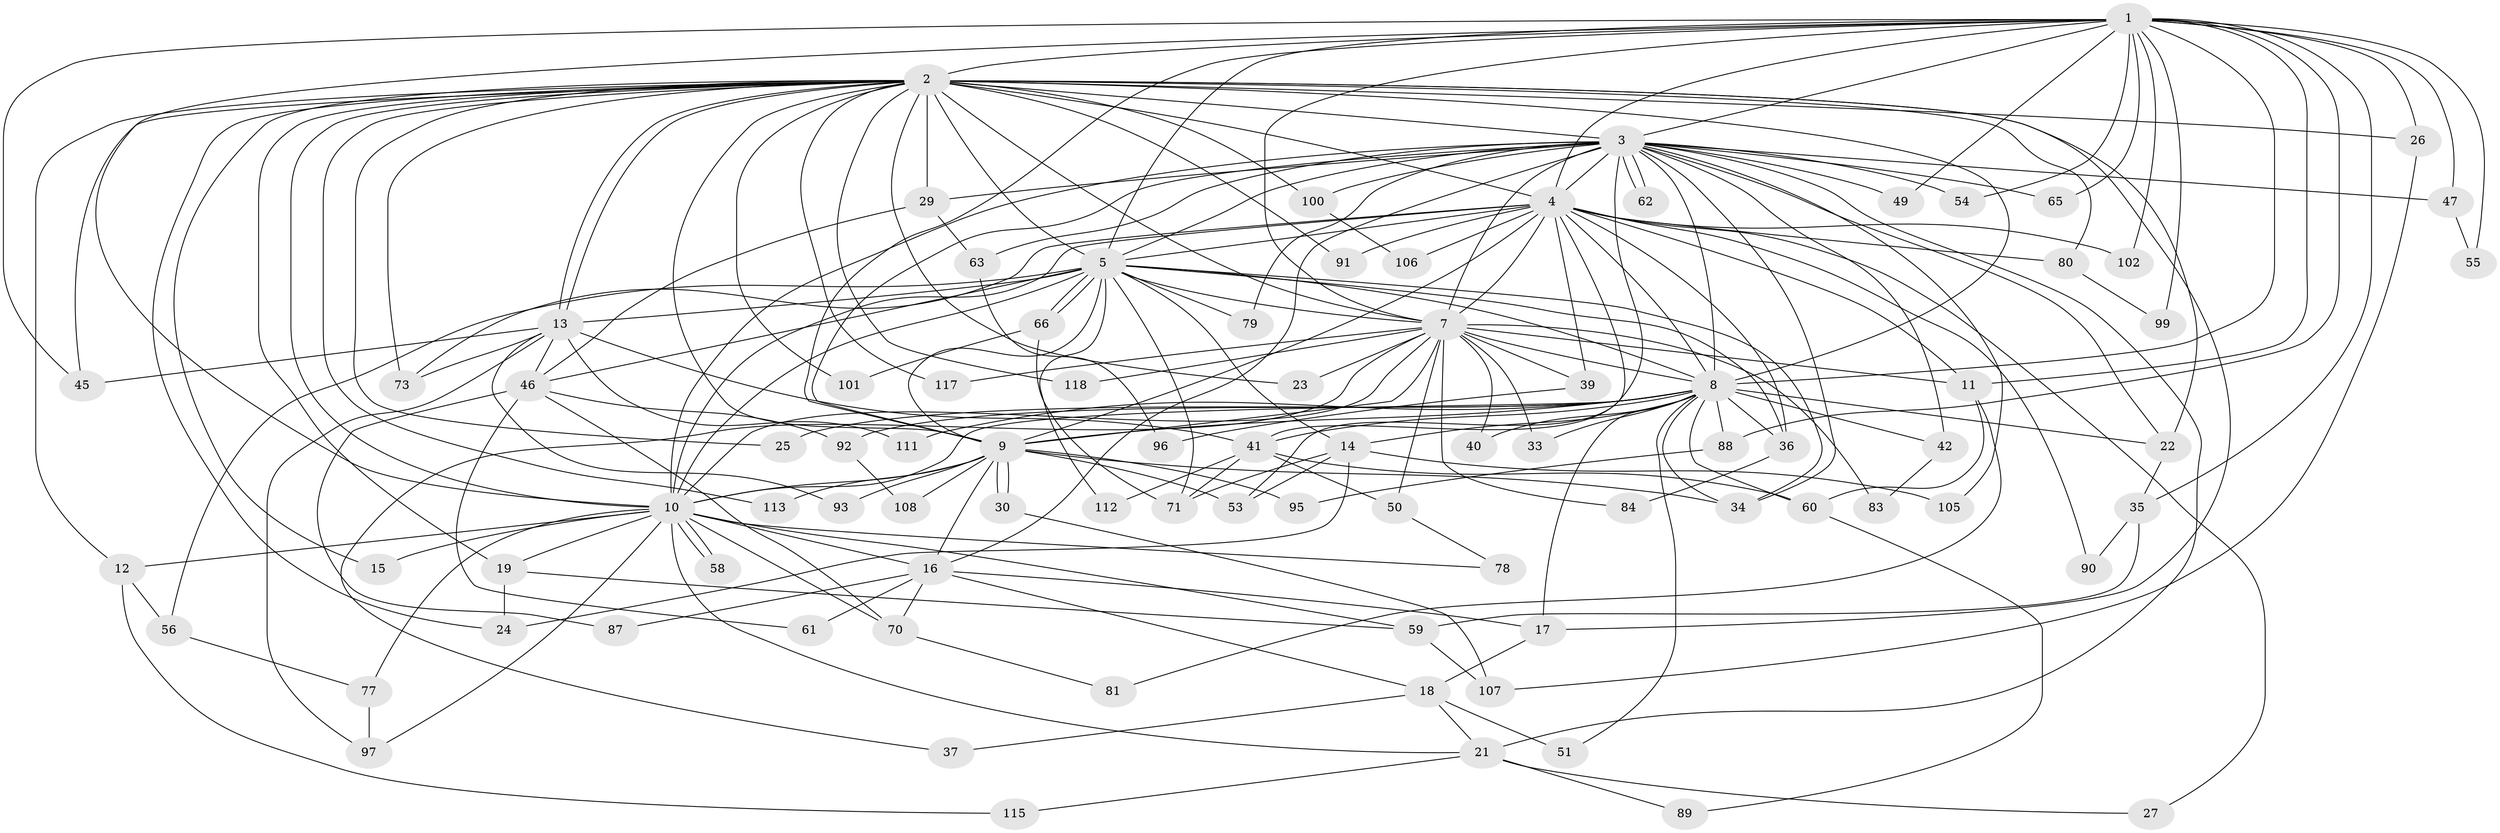 // Generated by graph-tools (version 1.1) at 2025/23/03/03/25 07:23:47]
// undirected, 88 vertices, 216 edges
graph export_dot {
graph [start="1"]
  node [color=gray90,style=filled];
  1 [super="+44"];
  2 [super="+6"];
  3 [super="+43"];
  4 [super="+114"];
  5 [super="+72"];
  7 [super="+57"];
  8 [super="+32"];
  9 [super="+109"];
  10 [super="+64"];
  11 [super="+20"];
  12;
  13 [super="+67"];
  14 [super="+104"];
  15;
  16 [super="+48"];
  17 [super="+103"];
  18;
  19;
  21 [super="+85"];
  22 [super="+31"];
  23;
  24 [super="+28"];
  25;
  26;
  27;
  29;
  30;
  33 [super="+38"];
  34 [super="+94"];
  35 [super="+116"];
  36 [super="+110"];
  37;
  39;
  40;
  41 [super="+86"];
  42;
  45 [super="+52"];
  46 [super="+69"];
  47;
  49;
  50;
  51;
  53 [super="+68"];
  54;
  55;
  56;
  58;
  59;
  60 [super="+76"];
  61;
  62;
  63;
  65;
  66;
  70 [super="+74"];
  71 [super="+82"];
  73 [super="+75"];
  77 [super="+98"];
  78;
  79;
  80;
  81;
  83;
  84;
  87;
  88;
  89;
  90;
  91;
  92;
  93;
  95;
  96;
  97;
  99;
  100;
  101;
  102;
  105;
  106;
  107 [super="+119"];
  108;
  111;
  112;
  113;
  115;
  117;
  118;
  1 -- 2 [weight=2];
  1 -- 3;
  1 -- 4;
  1 -- 5;
  1 -- 7;
  1 -- 8;
  1 -- 9;
  1 -- 10;
  1 -- 11 [weight=2];
  1 -- 26;
  1 -- 35;
  1 -- 47;
  1 -- 49;
  1 -- 54;
  1 -- 55;
  1 -- 65;
  1 -- 88;
  1 -- 99;
  1 -- 102;
  1 -- 45;
  2 -- 3 [weight=2];
  2 -- 4 [weight=2];
  2 -- 5 [weight=2];
  2 -- 7 [weight=2];
  2 -- 8 [weight=2];
  2 -- 9 [weight=2];
  2 -- 10 [weight=2];
  2 -- 13;
  2 -- 13;
  2 -- 15;
  2 -- 19;
  2 -- 23;
  2 -- 24;
  2 -- 80;
  2 -- 100;
  2 -- 113;
  2 -- 117;
  2 -- 118;
  2 -- 12;
  2 -- 17;
  2 -- 25;
  2 -- 26;
  2 -- 91;
  2 -- 29;
  2 -- 101;
  2 -- 45;
  2 -- 73;
  2 -- 22;
  3 -- 4;
  3 -- 5;
  3 -- 7 [weight=2];
  3 -- 8 [weight=2];
  3 -- 9;
  3 -- 10;
  3 -- 16;
  3 -- 22;
  3 -- 29;
  3 -- 34;
  3 -- 41;
  3 -- 42;
  3 -- 47;
  3 -- 49;
  3 -- 54;
  3 -- 62;
  3 -- 62;
  3 -- 63;
  3 -- 65;
  3 -- 79;
  3 -- 100;
  3 -- 105;
  3 -- 21;
  4 -- 5;
  4 -- 7;
  4 -- 8 [weight=2];
  4 -- 9;
  4 -- 10;
  4 -- 27;
  4 -- 39;
  4 -- 53;
  4 -- 73;
  4 -- 80;
  4 -- 90;
  4 -- 91;
  4 -- 102;
  4 -- 106;
  4 -- 11;
  4 -- 36;
  5 -- 7;
  5 -- 8;
  5 -- 9;
  5 -- 10;
  5 -- 14;
  5 -- 36;
  5 -- 46;
  5 -- 56;
  5 -- 66;
  5 -- 66;
  5 -- 79;
  5 -- 112;
  5 -- 34;
  5 -- 13;
  5 -- 71;
  7 -- 8 [weight=2];
  7 -- 9;
  7 -- 10 [weight=2];
  7 -- 11;
  7 -- 23;
  7 -- 33;
  7 -- 37;
  7 -- 39;
  7 -- 40;
  7 -- 50;
  7 -- 83;
  7 -- 84;
  7 -- 117;
  7 -- 118;
  8 -- 9;
  8 -- 10;
  8 -- 14;
  8 -- 17;
  8 -- 22;
  8 -- 25;
  8 -- 33 [weight=2];
  8 -- 34;
  8 -- 36;
  8 -- 40;
  8 -- 42;
  8 -- 51;
  8 -- 60;
  8 -- 88;
  8 -- 92;
  8 -- 111;
  8 -- 41;
  9 -- 10;
  9 -- 30;
  9 -- 30;
  9 -- 93;
  9 -- 95;
  9 -- 108;
  9 -- 113;
  9 -- 16;
  9 -- 53;
  9 -- 34;
  10 -- 12;
  10 -- 15;
  10 -- 16;
  10 -- 19;
  10 -- 21;
  10 -- 58;
  10 -- 58;
  10 -- 59;
  10 -- 70;
  10 -- 77;
  10 -- 78;
  10 -- 97;
  11 -- 60;
  11 -- 81;
  12 -- 56;
  12 -- 115;
  13 -- 41;
  13 -- 45;
  13 -- 73;
  13 -- 97;
  13 -- 46;
  13 -- 93;
  13 -- 111;
  14 -- 24;
  14 -- 53;
  14 -- 105;
  14 -- 71;
  16 -- 18;
  16 -- 61;
  16 -- 87;
  16 -- 70;
  16 -- 17;
  17 -- 18;
  18 -- 21;
  18 -- 37;
  18 -- 51;
  19 -- 59;
  19 -- 24;
  21 -- 27;
  21 -- 89;
  21 -- 115;
  22 -- 35;
  26 -- 107;
  29 -- 46;
  29 -- 63;
  30 -- 107;
  35 -- 90;
  35 -- 59;
  36 -- 84;
  39 -- 96;
  41 -- 50;
  41 -- 71;
  41 -- 112;
  41 -- 60;
  42 -- 83;
  46 -- 61;
  46 -- 70;
  46 -- 87;
  46 -- 92;
  47 -- 55;
  50 -- 78;
  56 -- 77;
  59 -- 107;
  60 -- 89;
  63 -- 96;
  66 -- 71;
  66 -- 101;
  70 -- 81;
  77 -- 97;
  80 -- 99;
  88 -- 95;
  92 -- 108;
  100 -- 106;
}
